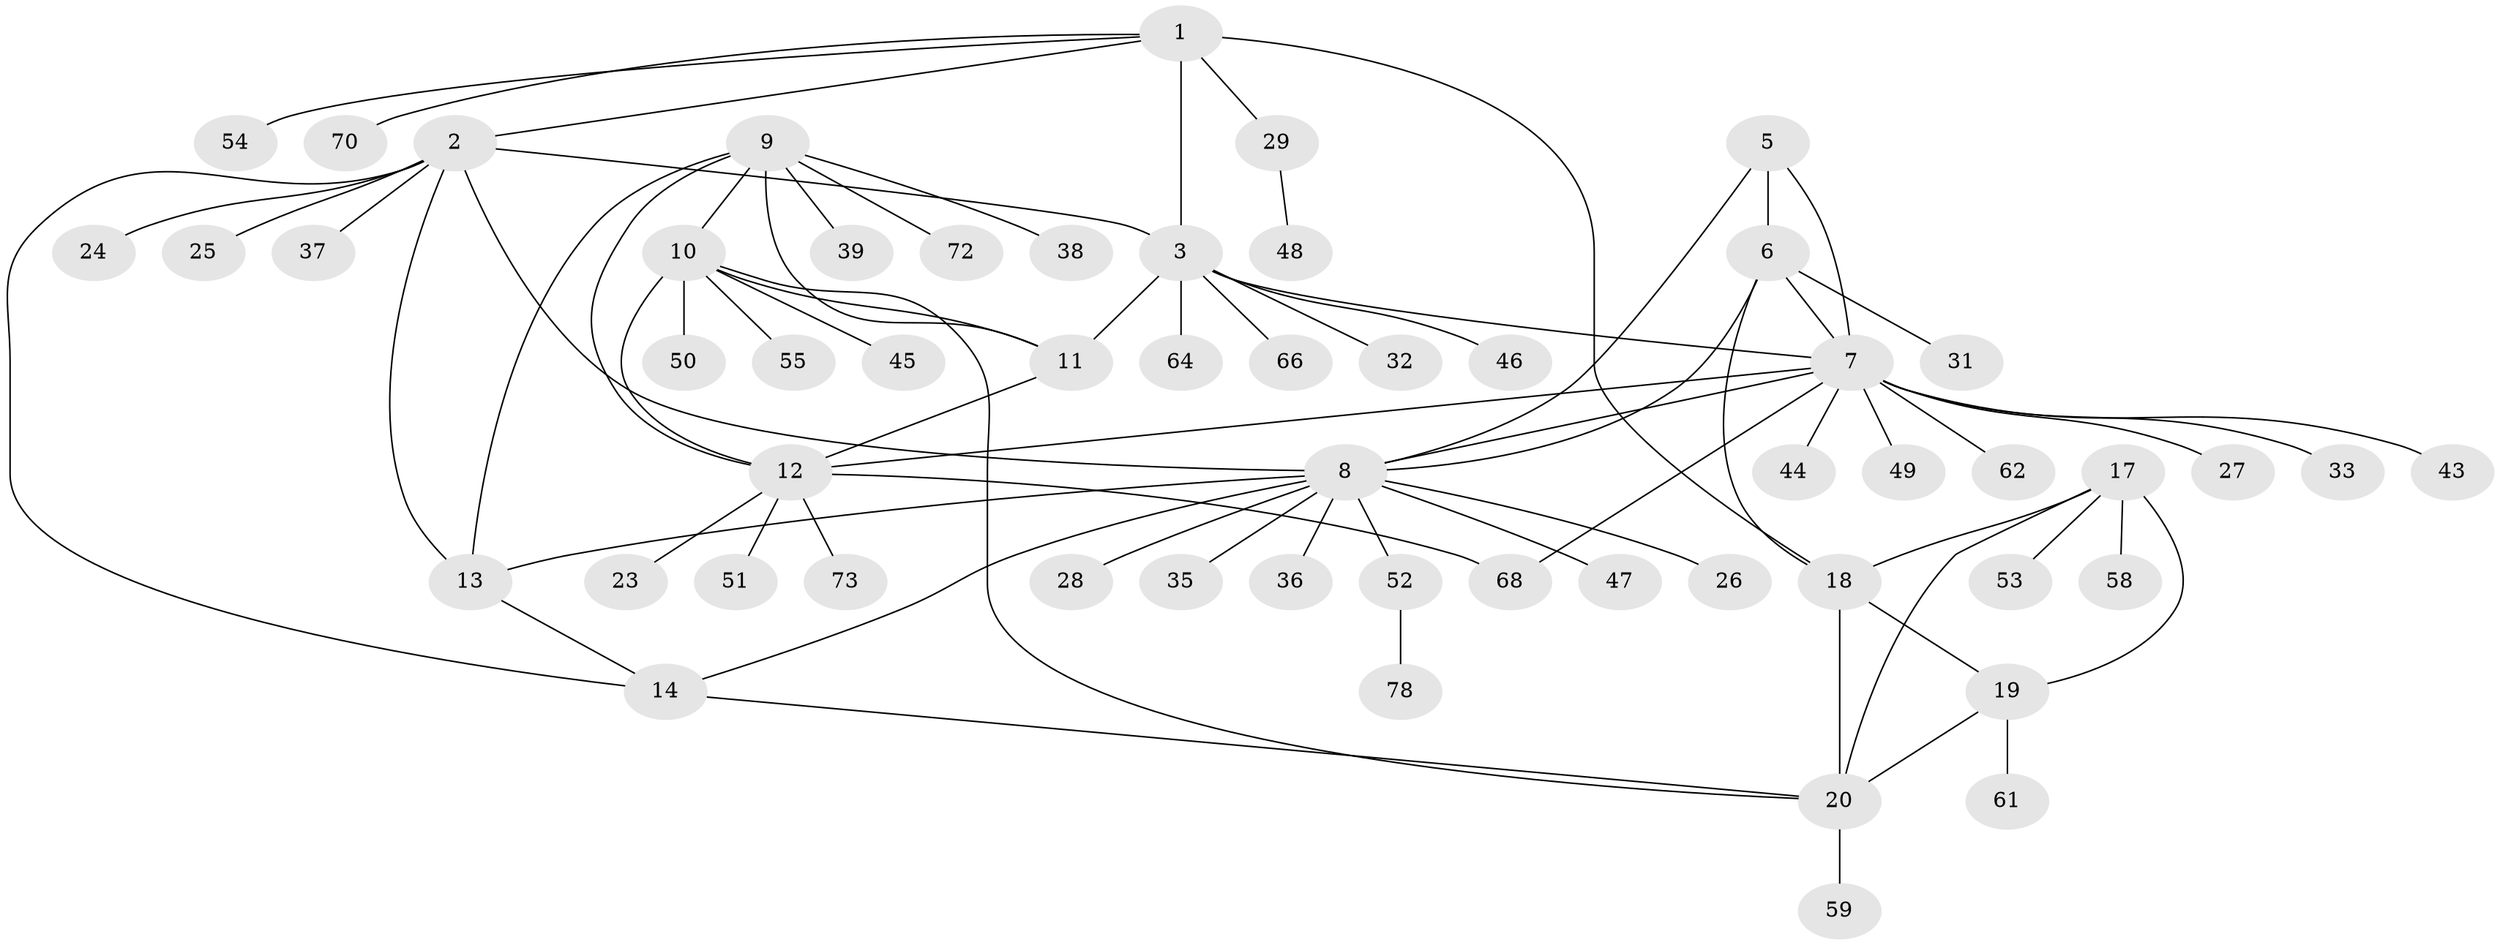 // Generated by graph-tools (version 1.1) at 2025/24/03/03/25 07:24:17]
// undirected, 56 vertices, 75 edges
graph export_dot {
graph [start="1"]
  node [color=gray90,style=filled];
  1 [super="+21"];
  2 [super="+15"];
  3 [super="+4"];
  5;
  6 [super="+63"];
  7 [super="+80"];
  8 [super="+16"];
  9 [super="+22"];
  10 [super="+60"];
  11 [super="+79"];
  12 [super="+34"];
  13 [super="+41"];
  14;
  17 [super="+71"];
  18 [super="+57"];
  19 [super="+76"];
  20 [super="+40"];
  23;
  24;
  25;
  26 [super="+30"];
  27;
  28 [super="+65"];
  29 [super="+56"];
  31 [super="+69"];
  32;
  33;
  35;
  36;
  37 [super="+42"];
  38;
  39;
  43;
  44;
  45;
  46;
  47;
  48;
  49;
  50;
  51;
  52 [super="+67"];
  53 [super="+77"];
  54;
  55;
  58;
  59 [super="+74"];
  61;
  62;
  64;
  66 [super="+75"];
  68;
  70;
  72;
  73;
  78;
  1 -- 2;
  1 -- 3 [weight=2];
  1 -- 18;
  1 -- 29;
  1 -- 54;
  1 -- 70;
  2 -- 3 [weight=2];
  2 -- 24;
  2 -- 25;
  2 -- 37;
  2 -- 13;
  2 -- 14;
  2 -- 8;
  3 -- 32;
  3 -- 64;
  3 -- 66;
  3 -- 7;
  3 -- 11;
  3 -- 46;
  5 -- 6;
  5 -- 7;
  5 -- 8;
  6 -- 7;
  6 -- 8;
  6 -- 18;
  6 -- 31;
  7 -- 8;
  7 -- 12;
  7 -- 27;
  7 -- 33;
  7 -- 43;
  7 -- 44;
  7 -- 49;
  7 -- 62;
  7 -- 68;
  8 -- 26;
  8 -- 36;
  8 -- 35;
  8 -- 13;
  8 -- 14;
  8 -- 47;
  8 -- 52;
  8 -- 28;
  9 -- 10;
  9 -- 11;
  9 -- 12;
  9 -- 13;
  9 -- 38;
  9 -- 39;
  9 -- 72;
  10 -- 11;
  10 -- 12;
  10 -- 20;
  10 -- 45;
  10 -- 50;
  10 -- 55;
  11 -- 12;
  12 -- 23;
  12 -- 51;
  12 -- 68;
  12 -- 73;
  13 -- 14;
  14 -- 20;
  17 -- 18;
  17 -- 19;
  17 -- 20;
  17 -- 53;
  17 -- 58;
  18 -- 19;
  18 -- 20;
  19 -- 20;
  19 -- 61;
  20 -- 59;
  29 -- 48;
  52 -- 78;
}
